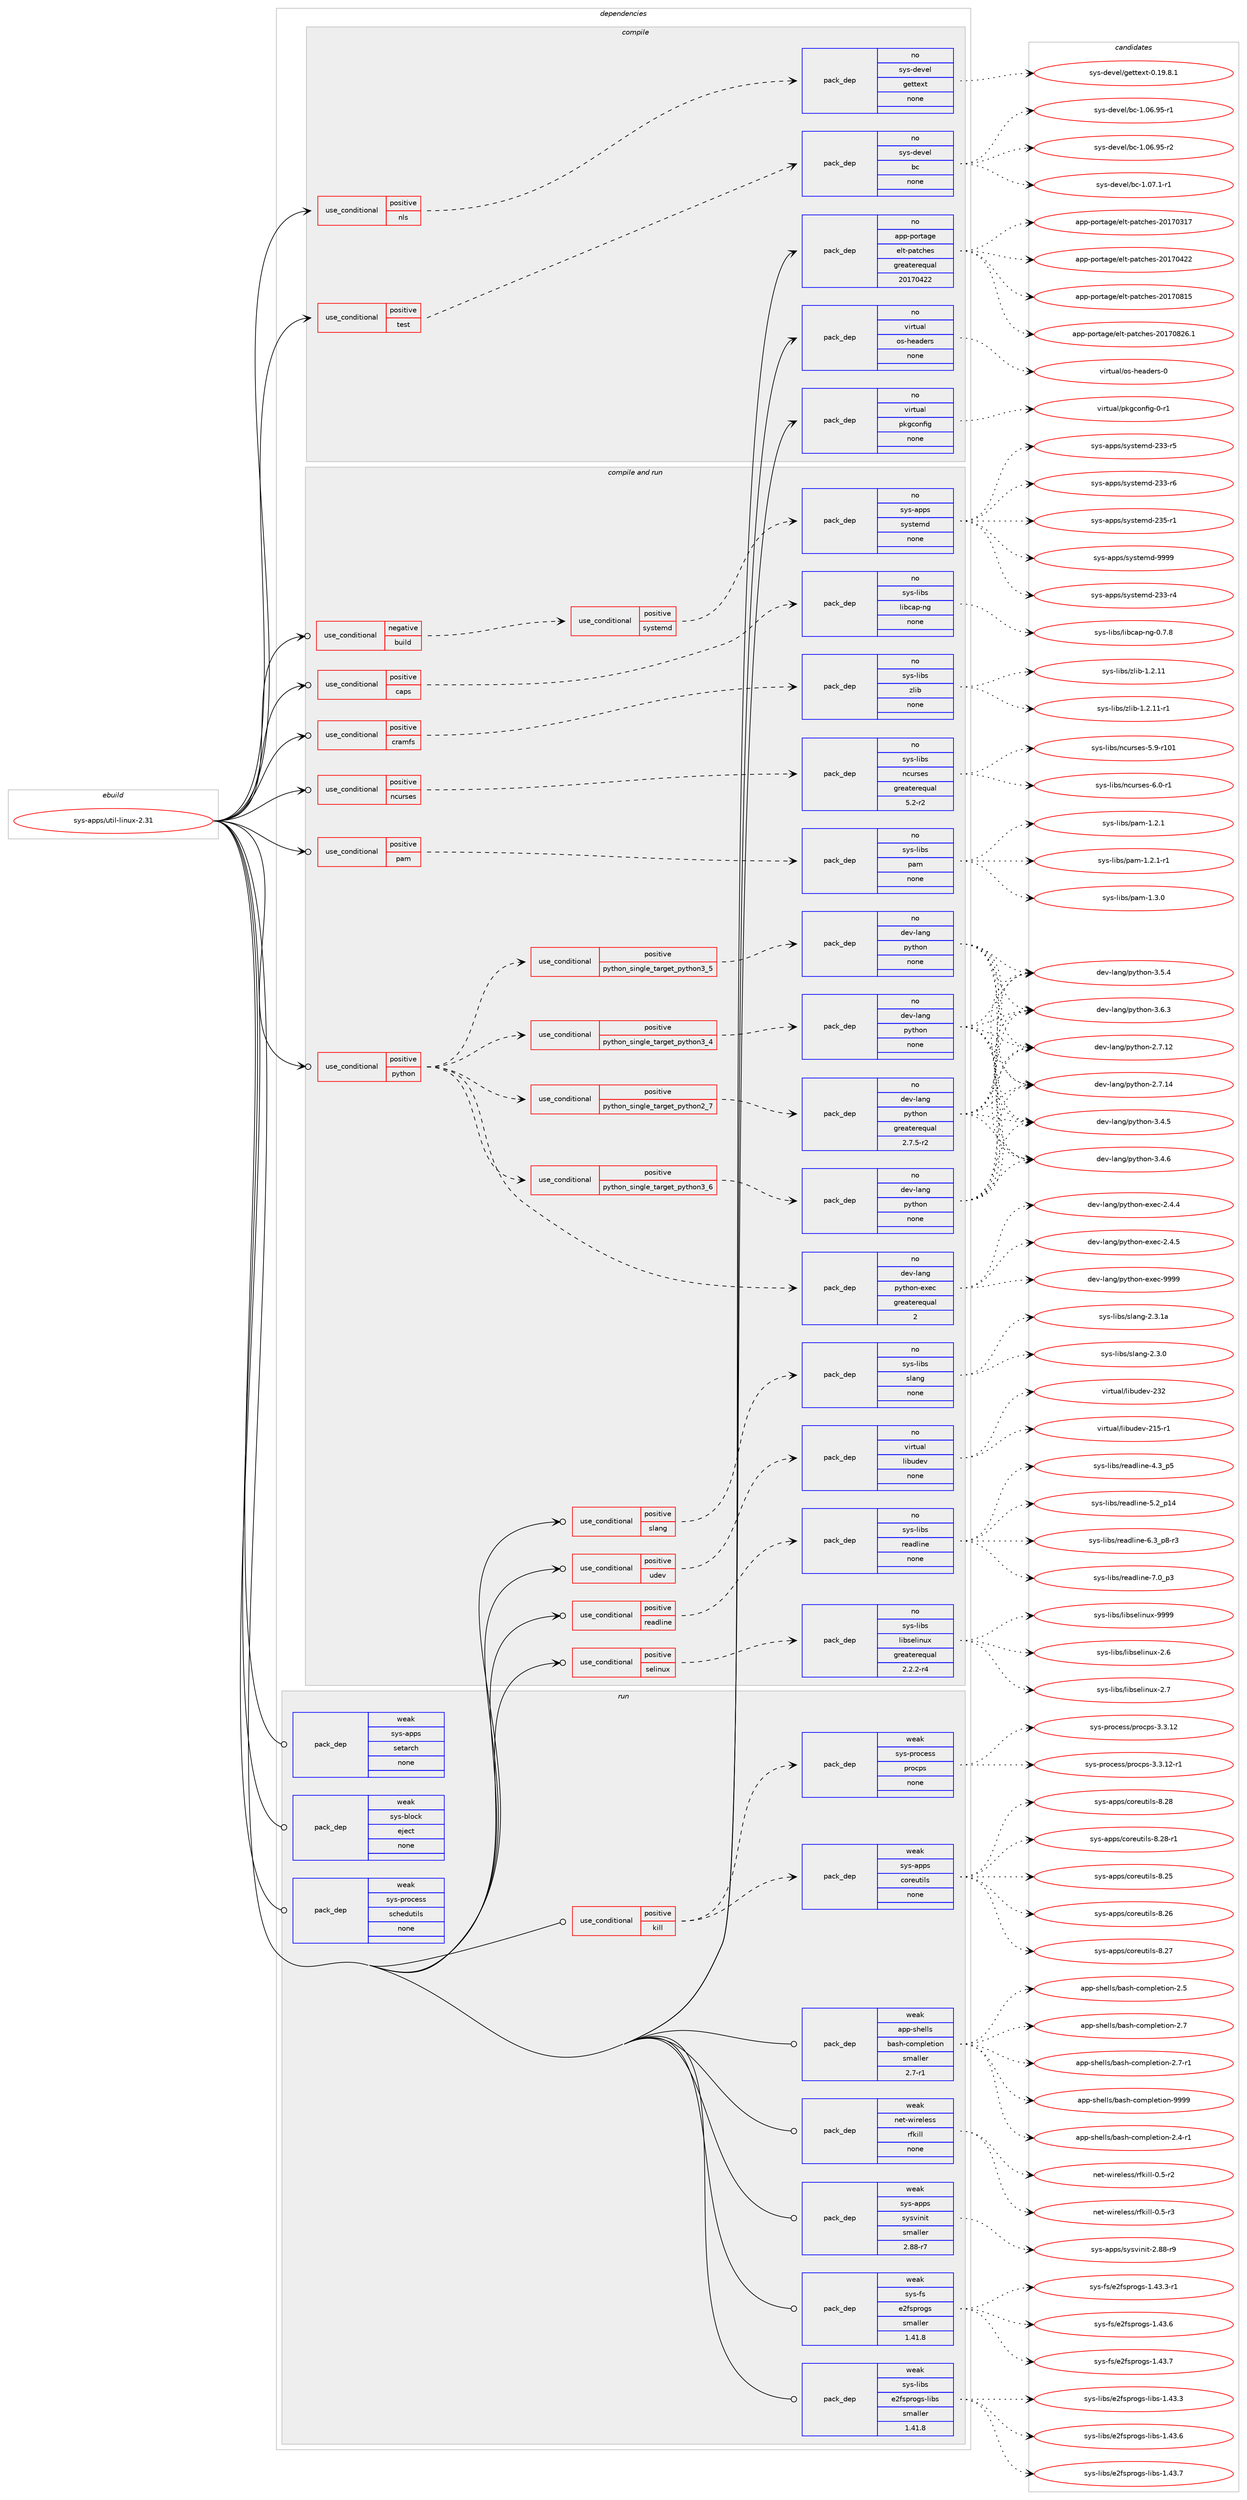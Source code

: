 digraph prolog {

# *************
# Graph options
# *************

newrank=true;
concentrate=true;
compound=true;
graph [rankdir=LR,fontname=Helvetica,fontsize=10,ranksep=1.5];#, ranksep=2.5, nodesep=0.2];
edge  [arrowhead=vee];
node  [fontname=Helvetica,fontsize=10];

# **********
# The ebuild
# **********

subgraph cluster_leftcol {
color=gray;
rank=same;
label=<<i>ebuild</i>>;
id [label="sys-apps/util-linux-2.31", color=red, width=4, href="../sys-apps/util-linux-2.31.svg"];
}

# ****************
# The dependencies
# ****************

subgraph cluster_midcol {
color=gray;
label=<<i>dependencies</i>>;
subgraph cluster_compile {
fillcolor="#eeeeee";
style=filled;
label=<<i>compile</i>>;
subgraph cond114233 {
dependency473751 [label=<<TABLE BORDER="0" CELLBORDER="1" CELLSPACING="0" CELLPADDING="4"><TR><TD ROWSPAN="3" CELLPADDING="10">use_conditional</TD></TR><TR><TD>positive</TD></TR><TR><TD>nls</TD></TR></TABLE>>, shape=none, color=red];
subgraph pack351320 {
dependency473752 [label=<<TABLE BORDER="0" CELLBORDER="1" CELLSPACING="0" CELLPADDING="4" WIDTH="220"><TR><TD ROWSPAN="6" CELLPADDING="30">pack_dep</TD></TR><TR><TD WIDTH="110">no</TD></TR><TR><TD>sys-devel</TD></TR><TR><TD>gettext</TD></TR><TR><TD>none</TD></TR><TR><TD></TD></TR></TABLE>>, shape=none, color=blue];
}
dependency473751:e -> dependency473752:w [weight=20,style="dashed",arrowhead="vee"];
}
id:e -> dependency473751:w [weight=20,style="solid",arrowhead="vee"];
subgraph cond114234 {
dependency473753 [label=<<TABLE BORDER="0" CELLBORDER="1" CELLSPACING="0" CELLPADDING="4"><TR><TD ROWSPAN="3" CELLPADDING="10">use_conditional</TD></TR><TR><TD>positive</TD></TR><TR><TD>test</TD></TR></TABLE>>, shape=none, color=red];
subgraph pack351321 {
dependency473754 [label=<<TABLE BORDER="0" CELLBORDER="1" CELLSPACING="0" CELLPADDING="4" WIDTH="220"><TR><TD ROWSPAN="6" CELLPADDING="30">pack_dep</TD></TR><TR><TD WIDTH="110">no</TD></TR><TR><TD>sys-devel</TD></TR><TR><TD>bc</TD></TR><TR><TD>none</TD></TR><TR><TD></TD></TR></TABLE>>, shape=none, color=blue];
}
dependency473753:e -> dependency473754:w [weight=20,style="dashed",arrowhead="vee"];
}
id:e -> dependency473753:w [weight=20,style="solid",arrowhead="vee"];
subgraph pack351322 {
dependency473755 [label=<<TABLE BORDER="0" CELLBORDER="1" CELLSPACING="0" CELLPADDING="4" WIDTH="220"><TR><TD ROWSPAN="6" CELLPADDING="30">pack_dep</TD></TR><TR><TD WIDTH="110">no</TD></TR><TR><TD>app-portage</TD></TR><TR><TD>elt-patches</TD></TR><TR><TD>greaterequal</TD></TR><TR><TD>20170422</TD></TR></TABLE>>, shape=none, color=blue];
}
id:e -> dependency473755:w [weight=20,style="solid",arrowhead="vee"];
subgraph pack351323 {
dependency473756 [label=<<TABLE BORDER="0" CELLBORDER="1" CELLSPACING="0" CELLPADDING="4" WIDTH="220"><TR><TD ROWSPAN="6" CELLPADDING="30">pack_dep</TD></TR><TR><TD WIDTH="110">no</TD></TR><TR><TD>virtual</TD></TR><TR><TD>os-headers</TD></TR><TR><TD>none</TD></TR><TR><TD></TD></TR></TABLE>>, shape=none, color=blue];
}
id:e -> dependency473756:w [weight=20,style="solid",arrowhead="vee"];
subgraph pack351324 {
dependency473757 [label=<<TABLE BORDER="0" CELLBORDER="1" CELLSPACING="0" CELLPADDING="4" WIDTH="220"><TR><TD ROWSPAN="6" CELLPADDING="30">pack_dep</TD></TR><TR><TD WIDTH="110">no</TD></TR><TR><TD>virtual</TD></TR><TR><TD>pkgconfig</TD></TR><TR><TD>none</TD></TR><TR><TD></TD></TR></TABLE>>, shape=none, color=blue];
}
id:e -> dependency473757:w [weight=20,style="solid",arrowhead="vee"];
}
subgraph cluster_compileandrun {
fillcolor="#eeeeee";
style=filled;
label=<<i>compile and run</i>>;
subgraph cond114235 {
dependency473758 [label=<<TABLE BORDER="0" CELLBORDER="1" CELLSPACING="0" CELLPADDING="4"><TR><TD ROWSPAN="3" CELLPADDING="10">use_conditional</TD></TR><TR><TD>negative</TD></TR><TR><TD>build</TD></TR></TABLE>>, shape=none, color=red];
subgraph cond114236 {
dependency473759 [label=<<TABLE BORDER="0" CELLBORDER="1" CELLSPACING="0" CELLPADDING="4"><TR><TD ROWSPAN="3" CELLPADDING="10">use_conditional</TD></TR><TR><TD>positive</TD></TR><TR><TD>systemd</TD></TR></TABLE>>, shape=none, color=red];
subgraph pack351325 {
dependency473760 [label=<<TABLE BORDER="0" CELLBORDER="1" CELLSPACING="0" CELLPADDING="4" WIDTH="220"><TR><TD ROWSPAN="6" CELLPADDING="30">pack_dep</TD></TR><TR><TD WIDTH="110">no</TD></TR><TR><TD>sys-apps</TD></TR><TR><TD>systemd</TD></TR><TR><TD>none</TD></TR><TR><TD></TD></TR></TABLE>>, shape=none, color=blue];
}
dependency473759:e -> dependency473760:w [weight=20,style="dashed",arrowhead="vee"];
}
dependency473758:e -> dependency473759:w [weight=20,style="dashed",arrowhead="vee"];
}
id:e -> dependency473758:w [weight=20,style="solid",arrowhead="odotvee"];
subgraph cond114237 {
dependency473761 [label=<<TABLE BORDER="0" CELLBORDER="1" CELLSPACING="0" CELLPADDING="4"><TR><TD ROWSPAN="3" CELLPADDING="10">use_conditional</TD></TR><TR><TD>positive</TD></TR><TR><TD>caps</TD></TR></TABLE>>, shape=none, color=red];
subgraph pack351326 {
dependency473762 [label=<<TABLE BORDER="0" CELLBORDER="1" CELLSPACING="0" CELLPADDING="4" WIDTH="220"><TR><TD ROWSPAN="6" CELLPADDING="30">pack_dep</TD></TR><TR><TD WIDTH="110">no</TD></TR><TR><TD>sys-libs</TD></TR><TR><TD>libcap-ng</TD></TR><TR><TD>none</TD></TR><TR><TD></TD></TR></TABLE>>, shape=none, color=blue];
}
dependency473761:e -> dependency473762:w [weight=20,style="dashed",arrowhead="vee"];
}
id:e -> dependency473761:w [weight=20,style="solid",arrowhead="odotvee"];
subgraph cond114238 {
dependency473763 [label=<<TABLE BORDER="0" CELLBORDER="1" CELLSPACING="0" CELLPADDING="4"><TR><TD ROWSPAN="3" CELLPADDING="10">use_conditional</TD></TR><TR><TD>positive</TD></TR><TR><TD>cramfs</TD></TR></TABLE>>, shape=none, color=red];
subgraph pack351327 {
dependency473764 [label=<<TABLE BORDER="0" CELLBORDER="1" CELLSPACING="0" CELLPADDING="4" WIDTH="220"><TR><TD ROWSPAN="6" CELLPADDING="30">pack_dep</TD></TR><TR><TD WIDTH="110">no</TD></TR><TR><TD>sys-libs</TD></TR><TR><TD>zlib</TD></TR><TR><TD>none</TD></TR><TR><TD></TD></TR></TABLE>>, shape=none, color=blue];
}
dependency473763:e -> dependency473764:w [weight=20,style="dashed",arrowhead="vee"];
}
id:e -> dependency473763:w [weight=20,style="solid",arrowhead="odotvee"];
subgraph cond114239 {
dependency473765 [label=<<TABLE BORDER="0" CELLBORDER="1" CELLSPACING="0" CELLPADDING="4"><TR><TD ROWSPAN="3" CELLPADDING="10">use_conditional</TD></TR><TR><TD>positive</TD></TR><TR><TD>ncurses</TD></TR></TABLE>>, shape=none, color=red];
subgraph pack351328 {
dependency473766 [label=<<TABLE BORDER="0" CELLBORDER="1" CELLSPACING="0" CELLPADDING="4" WIDTH="220"><TR><TD ROWSPAN="6" CELLPADDING="30">pack_dep</TD></TR><TR><TD WIDTH="110">no</TD></TR><TR><TD>sys-libs</TD></TR><TR><TD>ncurses</TD></TR><TR><TD>greaterequal</TD></TR><TR><TD>5.2-r2</TD></TR></TABLE>>, shape=none, color=blue];
}
dependency473765:e -> dependency473766:w [weight=20,style="dashed",arrowhead="vee"];
}
id:e -> dependency473765:w [weight=20,style="solid",arrowhead="odotvee"];
subgraph cond114240 {
dependency473767 [label=<<TABLE BORDER="0" CELLBORDER="1" CELLSPACING="0" CELLPADDING="4"><TR><TD ROWSPAN="3" CELLPADDING="10">use_conditional</TD></TR><TR><TD>positive</TD></TR><TR><TD>pam</TD></TR></TABLE>>, shape=none, color=red];
subgraph pack351329 {
dependency473768 [label=<<TABLE BORDER="0" CELLBORDER="1" CELLSPACING="0" CELLPADDING="4" WIDTH="220"><TR><TD ROWSPAN="6" CELLPADDING="30">pack_dep</TD></TR><TR><TD WIDTH="110">no</TD></TR><TR><TD>sys-libs</TD></TR><TR><TD>pam</TD></TR><TR><TD>none</TD></TR><TR><TD></TD></TR></TABLE>>, shape=none, color=blue];
}
dependency473767:e -> dependency473768:w [weight=20,style="dashed",arrowhead="vee"];
}
id:e -> dependency473767:w [weight=20,style="solid",arrowhead="odotvee"];
subgraph cond114241 {
dependency473769 [label=<<TABLE BORDER="0" CELLBORDER="1" CELLSPACING="0" CELLPADDING="4"><TR><TD ROWSPAN="3" CELLPADDING="10">use_conditional</TD></TR><TR><TD>positive</TD></TR><TR><TD>python</TD></TR></TABLE>>, shape=none, color=red];
subgraph cond114242 {
dependency473770 [label=<<TABLE BORDER="0" CELLBORDER="1" CELLSPACING="0" CELLPADDING="4"><TR><TD ROWSPAN="3" CELLPADDING="10">use_conditional</TD></TR><TR><TD>positive</TD></TR><TR><TD>python_single_target_python2_7</TD></TR></TABLE>>, shape=none, color=red];
subgraph pack351330 {
dependency473771 [label=<<TABLE BORDER="0" CELLBORDER="1" CELLSPACING="0" CELLPADDING="4" WIDTH="220"><TR><TD ROWSPAN="6" CELLPADDING="30">pack_dep</TD></TR><TR><TD WIDTH="110">no</TD></TR><TR><TD>dev-lang</TD></TR><TR><TD>python</TD></TR><TR><TD>greaterequal</TD></TR><TR><TD>2.7.5-r2</TD></TR></TABLE>>, shape=none, color=blue];
}
dependency473770:e -> dependency473771:w [weight=20,style="dashed",arrowhead="vee"];
}
dependency473769:e -> dependency473770:w [weight=20,style="dashed",arrowhead="vee"];
subgraph cond114243 {
dependency473772 [label=<<TABLE BORDER="0" CELLBORDER="1" CELLSPACING="0" CELLPADDING="4"><TR><TD ROWSPAN="3" CELLPADDING="10">use_conditional</TD></TR><TR><TD>positive</TD></TR><TR><TD>python_single_target_python3_4</TD></TR></TABLE>>, shape=none, color=red];
subgraph pack351331 {
dependency473773 [label=<<TABLE BORDER="0" CELLBORDER="1" CELLSPACING="0" CELLPADDING="4" WIDTH="220"><TR><TD ROWSPAN="6" CELLPADDING="30">pack_dep</TD></TR><TR><TD WIDTH="110">no</TD></TR><TR><TD>dev-lang</TD></TR><TR><TD>python</TD></TR><TR><TD>none</TD></TR><TR><TD></TD></TR></TABLE>>, shape=none, color=blue];
}
dependency473772:e -> dependency473773:w [weight=20,style="dashed",arrowhead="vee"];
}
dependency473769:e -> dependency473772:w [weight=20,style="dashed",arrowhead="vee"];
subgraph cond114244 {
dependency473774 [label=<<TABLE BORDER="0" CELLBORDER="1" CELLSPACING="0" CELLPADDING="4"><TR><TD ROWSPAN="3" CELLPADDING="10">use_conditional</TD></TR><TR><TD>positive</TD></TR><TR><TD>python_single_target_python3_5</TD></TR></TABLE>>, shape=none, color=red];
subgraph pack351332 {
dependency473775 [label=<<TABLE BORDER="0" CELLBORDER="1" CELLSPACING="0" CELLPADDING="4" WIDTH="220"><TR><TD ROWSPAN="6" CELLPADDING="30">pack_dep</TD></TR><TR><TD WIDTH="110">no</TD></TR><TR><TD>dev-lang</TD></TR><TR><TD>python</TD></TR><TR><TD>none</TD></TR><TR><TD></TD></TR></TABLE>>, shape=none, color=blue];
}
dependency473774:e -> dependency473775:w [weight=20,style="dashed",arrowhead="vee"];
}
dependency473769:e -> dependency473774:w [weight=20,style="dashed",arrowhead="vee"];
subgraph cond114245 {
dependency473776 [label=<<TABLE BORDER="0" CELLBORDER="1" CELLSPACING="0" CELLPADDING="4"><TR><TD ROWSPAN="3" CELLPADDING="10">use_conditional</TD></TR><TR><TD>positive</TD></TR><TR><TD>python_single_target_python3_6</TD></TR></TABLE>>, shape=none, color=red];
subgraph pack351333 {
dependency473777 [label=<<TABLE BORDER="0" CELLBORDER="1" CELLSPACING="0" CELLPADDING="4" WIDTH="220"><TR><TD ROWSPAN="6" CELLPADDING="30">pack_dep</TD></TR><TR><TD WIDTH="110">no</TD></TR><TR><TD>dev-lang</TD></TR><TR><TD>python</TD></TR><TR><TD>none</TD></TR><TR><TD></TD></TR></TABLE>>, shape=none, color=blue];
}
dependency473776:e -> dependency473777:w [weight=20,style="dashed",arrowhead="vee"];
}
dependency473769:e -> dependency473776:w [weight=20,style="dashed",arrowhead="vee"];
subgraph pack351334 {
dependency473778 [label=<<TABLE BORDER="0" CELLBORDER="1" CELLSPACING="0" CELLPADDING="4" WIDTH="220"><TR><TD ROWSPAN="6" CELLPADDING="30">pack_dep</TD></TR><TR><TD WIDTH="110">no</TD></TR><TR><TD>dev-lang</TD></TR><TR><TD>python-exec</TD></TR><TR><TD>greaterequal</TD></TR><TR><TD>2</TD></TR></TABLE>>, shape=none, color=blue];
}
dependency473769:e -> dependency473778:w [weight=20,style="dashed",arrowhead="vee"];
}
id:e -> dependency473769:w [weight=20,style="solid",arrowhead="odotvee"];
subgraph cond114246 {
dependency473779 [label=<<TABLE BORDER="0" CELLBORDER="1" CELLSPACING="0" CELLPADDING="4"><TR><TD ROWSPAN="3" CELLPADDING="10">use_conditional</TD></TR><TR><TD>positive</TD></TR><TR><TD>readline</TD></TR></TABLE>>, shape=none, color=red];
subgraph pack351335 {
dependency473780 [label=<<TABLE BORDER="0" CELLBORDER="1" CELLSPACING="0" CELLPADDING="4" WIDTH="220"><TR><TD ROWSPAN="6" CELLPADDING="30">pack_dep</TD></TR><TR><TD WIDTH="110">no</TD></TR><TR><TD>sys-libs</TD></TR><TR><TD>readline</TD></TR><TR><TD>none</TD></TR><TR><TD></TD></TR></TABLE>>, shape=none, color=blue];
}
dependency473779:e -> dependency473780:w [weight=20,style="dashed",arrowhead="vee"];
}
id:e -> dependency473779:w [weight=20,style="solid",arrowhead="odotvee"];
subgraph cond114247 {
dependency473781 [label=<<TABLE BORDER="0" CELLBORDER="1" CELLSPACING="0" CELLPADDING="4"><TR><TD ROWSPAN="3" CELLPADDING="10">use_conditional</TD></TR><TR><TD>positive</TD></TR><TR><TD>selinux</TD></TR></TABLE>>, shape=none, color=red];
subgraph pack351336 {
dependency473782 [label=<<TABLE BORDER="0" CELLBORDER="1" CELLSPACING="0" CELLPADDING="4" WIDTH="220"><TR><TD ROWSPAN="6" CELLPADDING="30">pack_dep</TD></TR><TR><TD WIDTH="110">no</TD></TR><TR><TD>sys-libs</TD></TR><TR><TD>libselinux</TD></TR><TR><TD>greaterequal</TD></TR><TR><TD>2.2.2-r4</TD></TR></TABLE>>, shape=none, color=blue];
}
dependency473781:e -> dependency473782:w [weight=20,style="dashed",arrowhead="vee"];
}
id:e -> dependency473781:w [weight=20,style="solid",arrowhead="odotvee"];
subgraph cond114248 {
dependency473783 [label=<<TABLE BORDER="0" CELLBORDER="1" CELLSPACING="0" CELLPADDING="4"><TR><TD ROWSPAN="3" CELLPADDING="10">use_conditional</TD></TR><TR><TD>positive</TD></TR><TR><TD>slang</TD></TR></TABLE>>, shape=none, color=red];
subgraph pack351337 {
dependency473784 [label=<<TABLE BORDER="0" CELLBORDER="1" CELLSPACING="0" CELLPADDING="4" WIDTH="220"><TR><TD ROWSPAN="6" CELLPADDING="30">pack_dep</TD></TR><TR><TD WIDTH="110">no</TD></TR><TR><TD>sys-libs</TD></TR><TR><TD>slang</TD></TR><TR><TD>none</TD></TR><TR><TD></TD></TR></TABLE>>, shape=none, color=blue];
}
dependency473783:e -> dependency473784:w [weight=20,style="dashed",arrowhead="vee"];
}
id:e -> dependency473783:w [weight=20,style="solid",arrowhead="odotvee"];
subgraph cond114249 {
dependency473785 [label=<<TABLE BORDER="0" CELLBORDER="1" CELLSPACING="0" CELLPADDING="4"><TR><TD ROWSPAN="3" CELLPADDING="10">use_conditional</TD></TR><TR><TD>positive</TD></TR><TR><TD>udev</TD></TR></TABLE>>, shape=none, color=red];
subgraph pack351338 {
dependency473786 [label=<<TABLE BORDER="0" CELLBORDER="1" CELLSPACING="0" CELLPADDING="4" WIDTH="220"><TR><TD ROWSPAN="6" CELLPADDING="30">pack_dep</TD></TR><TR><TD WIDTH="110">no</TD></TR><TR><TD>virtual</TD></TR><TR><TD>libudev</TD></TR><TR><TD>none</TD></TR><TR><TD></TD></TR></TABLE>>, shape=none, color=blue];
}
dependency473785:e -> dependency473786:w [weight=20,style="dashed",arrowhead="vee"];
}
id:e -> dependency473785:w [weight=20,style="solid",arrowhead="odotvee"];
}
subgraph cluster_run {
fillcolor="#eeeeee";
style=filled;
label=<<i>run</i>>;
subgraph cond114250 {
dependency473787 [label=<<TABLE BORDER="0" CELLBORDER="1" CELLSPACING="0" CELLPADDING="4"><TR><TD ROWSPAN="3" CELLPADDING="10">use_conditional</TD></TR><TR><TD>positive</TD></TR><TR><TD>kill</TD></TR></TABLE>>, shape=none, color=red];
subgraph pack351339 {
dependency473788 [label=<<TABLE BORDER="0" CELLBORDER="1" CELLSPACING="0" CELLPADDING="4" WIDTH="220"><TR><TD ROWSPAN="6" CELLPADDING="30">pack_dep</TD></TR><TR><TD WIDTH="110">weak</TD></TR><TR><TD>sys-apps</TD></TR><TR><TD>coreutils</TD></TR><TR><TD>none</TD></TR><TR><TD></TD></TR></TABLE>>, shape=none, color=blue];
}
dependency473787:e -> dependency473788:w [weight=20,style="dashed",arrowhead="vee"];
subgraph pack351340 {
dependency473789 [label=<<TABLE BORDER="0" CELLBORDER="1" CELLSPACING="0" CELLPADDING="4" WIDTH="220"><TR><TD ROWSPAN="6" CELLPADDING="30">pack_dep</TD></TR><TR><TD WIDTH="110">weak</TD></TR><TR><TD>sys-process</TD></TR><TR><TD>procps</TD></TR><TR><TD>none</TD></TR><TR><TD></TD></TR></TABLE>>, shape=none, color=blue];
}
dependency473787:e -> dependency473789:w [weight=20,style="dashed",arrowhead="vee"];
}
id:e -> dependency473787:w [weight=20,style="solid",arrowhead="odot"];
subgraph pack351341 {
dependency473790 [label=<<TABLE BORDER="0" CELLBORDER="1" CELLSPACING="0" CELLPADDING="4" WIDTH="220"><TR><TD ROWSPAN="6" CELLPADDING="30">pack_dep</TD></TR><TR><TD WIDTH="110">weak</TD></TR><TR><TD>app-shells</TD></TR><TR><TD>bash-completion</TD></TR><TR><TD>smaller</TD></TR><TR><TD>2.7-r1</TD></TR></TABLE>>, shape=none, color=blue];
}
id:e -> dependency473790:w [weight=20,style="solid",arrowhead="odot"];
subgraph pack351342 {
dependency473791 [label=<<TABLE BORDER="0" CELLBORDER="1" CELLSPACING="0" CELLPADDING="4" WIDTH="220"><TR><TD ROWSPAN="6" CELLPADDING="30">pack_dep</TD></TR><TR><TD WIDTH="110">weak</TD></TR><TR><TD>net-wireless</TD></TR><TR><TD>rfkill</TD></TR><TR><TD>none</TD></TR><TR><TD></TD></TR></TABLE>>, shape=none, color=blue];
}
id:e -> dependency473791:w [weight=20,style="solid",arrowhead="odot"];
subgraph pack351343 {
dependency473792 [label=<<TABLE BORDER="0" CELLBORDER="1" CELLSPACING="0" CELLPADDING="4" WIDTH="220"><TR><TD ROWSPAN="6" CELLPADDING="30">pack_dep</TD></TR><TR><TD WIDTH="110">weak</TD></TR><TR><TD>sys-apps</TD></TR><TR><TD>setarch</TD></TR><TR><TD>none</TD></TR><TR><TD></TD></TR></TABLE>>, shape=none, color=blue];
}
id:e -> dependency473792:w [weight=20,style="solid",arrowhead="odot"];
subgraph pack351344 {
dependency473793 [label=<<TABLE BORDER="0" CELLBORDER="1" CELLSPACING="0" CELLPADDING="4" WIDTH="220"><TR><TD ROWSPAN="6" CELLPADDING="30">pack_dep</TD></TR><TR><TD WIDTH="110">weak</TD></TR><TR><TD>sys-apps</TD></TR><TR><TD>sysvinit</TD></TR><TR><TD>smaller</TD></TR><TR><TD>2.88-r7</TD></TR></TABLE>>, shape=none, color=blue];
}
id:e -> dependency473793:w [weight=20,style="solid",arrowhead="odot"];
subgraph pack351345 {
dependency473794 [label=<<TABLE BORDER="0" CELLBORDER="1" CELLSPACING="0" CELLPADDING="4" WIDTH="220"><TR><TD ROWSPAN="6" CELLPADDING="30">pack_dep</TD></TR><TR><TD WIDTH="110">weak</TD></TR><TR><TD>sys-block</TD></TR><TR><TD>eject</TD></TR><TR><TD>none</TD></TR><TR><TD></TD></TR></TABLE>>, shape=none, color=blue];
}
id:e -> dependency473794:w [weight=20,style="solid",arrowhead="odot"];
subgraph pack351346 {
dependency473795 [label=<<TABLE BORDER="0" CELLBORDER="1" CELLSPACING="0" CELLPADDING="4" WIDTH="220"><TR><TD ROWSPAN="6" CELLPADDING="30">pack_dep</TD></TR><TR><TD WIDTH="110">weak</TD></TR><TR><TD>sys-fs</TD></TR><TR><TD>e2fsprogs</TD></TR><TR><TD>smaller</TD></TR><TR><TD>1.41.8</TD></TR></TABLE>>, shape=none, color=blue];
}
id:e -> dependency473795:w [weight=20,style="solid",arrowhead="odot"];
subgraph pack351347 {
dependency473796 [label=<<TABLE BORDER="0" CELLBORDER="1" CELLSPACING="0" CELLPADDING="4" WIDTH="220"><TR><TD ROWSPAN="6" CELLPADDING="30">pack_dep</TD></TR><TR><TD WIDTH="110">weak</TD></TR><TR><TD>sys-libs</TD></TR><TR><TD>e2fsprogs-libs</TD></TR><TR><TD>smaller</TD></TR><TR><TD>1.41.8</TD></TR></TABLE>>, shape=none, color=blue];
}
id:e -> dependency473796:w [weight=20,style="solid",arrowhead="odot"];
subgraph pack351348 {
dependency473797 [label=<<TABLE BORDER="0" CELLBORDER="1" CELLSPACING="0" CELLPADDING="4" WIDTH="220"><TR><TD ROWSPAN="6" CELLPADDING="30">pack_dep</TD></TR><TR><TD WIDTH="110">weak</TD></TR><TR><TD>sys-process</TD></TR><TR><TD>schedutils</TD></TR><TR><TD>none</TD></TR><TR><TD></TD></TR></TABLE>>, shape=none, color=blue];
}
id:e -> dependency473797:w [weight=20,style="solid",arrowhead="odot"];
}
}

# **************
# The candidates
# **************

subgraph cluster_choices {
rank=same;
color=gray;
label=<<i>candidates</i>>;

subgraph choice351320 {
color=black;
nodesep=1;
choice1151211154510010111810110847103101116116101120116454846495746564649 [label="sys-devel/gettext-0.19.8.1", color=red, width=4,href="../sys-devel/gettext-0.19.8.1.svg"];
dependency473752:e -> choice1151211154510010111810110847103101116116101120116454846495746564649:w [style=dotted,weight="100"];
}
subgraph choice351321 {
color=black;
nodesep=1;
choice1151211154510010111810110847989945494648544657534511449 [label="sys-devel/bc-1.06.95-r1", color=red, width=4,href="../sys-devel/bc-1.06.95-r1.svg"];
choice1151211154510010111810110847989945494648544657534511450 [label="sys-devel/bc-1.06.95-r2", color=red, width=4,href="../sys-devel/bc-1.06.95-r2.svg"];
choice11512111545100101118101108479899454946485546494511449 [label="sys-devel/bc-1.07.1-r1", color=red, width=4,href="../sys-devel/bc-1.07.1-r1.svg"];
dependency473754:e -> choice1151211154510010111810110847989945494648544657534511449:w [style=dotted,weight="100"];
dependency473754:e -> choice1151211154510010111810110847989945494648544657534511450:w [style=dotted,weight="100"];
dependency473754:e -> choice11512111545100101118101108479899454946485546494511449:w [style=dotted,weight="100"];
}
subgraph choice351322 {
color=black;
nodesep=1;
choice97112112451121111141169710310147101108116451129711699104101115455048495548514955 [label="app-portage/elt-patches-20170317", color=red, width=4,href="../app-portage/elt-patches-20170317.svg"];
choice97112112451121111141169710310147101108116451129711699104101115455048495548525050 [label="app-portage/elt-patches-20170422", color=red, width=4,href="../app-portage/elt-patches-20170422.svg"];
choice97112112451121111141169710310147101108116451129711699104101115455048495548564953 [label="app-portage/elt-patches-20170815", color=red, width=4,href="../app-portage/elt-patches-20170815.svg"];
choice971121124511211111411697103101471011081164511297116991041011154550484955485650544649 [label="app-portage/elt-patches-20170826.1", color=red, width=4,href="../app-portage/elt-patches-20170826.1.svg"];
dependency473755:e -> choice97112112451121111141169710310147101108116451129711699104101115455048495548514955:w [style=dotted,weight="100"];
dependency473755:e -> choice97112112451121111141169710310147101108116451129711699104101115455048495548525050:w [style=dotted,weight="100"];
dependency473755:e -> choice97112112451121111141169710310147101108116451129711699104101115455048495548564953:w [style=dotted,weight="100"];
dependency473755:e -> choice971121124511211111411697103101471011081164511297116991041011154550484955485650544649:w [style=dotted,weight="100"];
}
subgraph choice351323 {
color=black;
nodesep=1;
choice118105114116117971084711111545104101971001011141154548 [label="virtual/os-headers-0", color=red, width=4,href="../virtual/os-headers-0.svg"];
dependency473756:e -> choice118105114116117971084711111545104101971001011141154548:w [style=dotted,weight="100"];
}
subgraph choice351324 {
color=black;
nodesep=1;
choice11810511411611797108471121071039911111010210510345484511449 [label="virtual/pkgconfig-0-r1", color=red, width=4,href="../virtual/pkgconfig-0-r1.svg"];
dependency473757:e -> choice11810511411611797108471121071039911111010210510345484511449:w [style=dotted,weight="100"];
}
subgraph choice351325 {
color=black;
nodesep=1;
choice115121115459711211211547115121115116101109100455051514511452 [label="sys-apps/systemd-233-r4", color=red, width=4,href="../sys-apps/systemd-233-r4.svg"];
choice115121115459711211211547115121115116101109100455051514511453 [label="sys-apps/systemd-233-r5", color=red, width=4,href="../sys-apps/systemd-233-r5.svg"];
choice115121115459711211211547115121115116101109100455051514511454 [label="sys-apps/systemd-233-r6", color=red, width=4,href="../sys-apps/systemd-233-r6.svg"];
choice115121115459711211211547115121115116101109100455051534511449 [label="sys-apps/systemd-235-r1", color=red, width=4,href="../sys-apps/systemd-235-r1.svg"];
choice1151211154597112112115471151211151161011091004557575757 [label="sys-apps/systemd-9999", color=red, width=4,href="../sys-apps/systemd-9999.svg"];
dependency473760:e -> choice115121115459711211211547115121115116101109100455051514511452:w [style=dotted,weight="100"];
dependency473760:e -> choice115121115459711211211547115121115116101109100455051514511453:w [style=dotted,weight="100"];
dependency473760:e -> choice115121115459711211211547115121115116101109100455051514511454:w [style=dotted,weight="100"];
dependency473760:e -> choice115121115459711211211547115121115116101109100455051534511449:w [style=dotted,weight="100"];
dependency473760:e -> choice1151211154597112112115471151211151161011091004557575757:w [style=dotted,weight="100"];
}
subgraph choice351326 {
color=black;
nodesep=1;
choice11512111545108105981154710810598999711245110103454846554656 [label="sys-libs/libcap-ng-0.7.8", color=red, width=4,href="../sys-libs/libcap-ng-0.7.8.svg"];
dependency473762:e -> choice11512111545108105981154710810598999711245110103454846554656:w [style=dotted,weight="100"];
}
subgraph choice351327 {
color=black;
nodesep=1;
choice1151211154510810598115471221081059845494650464949 [label="sys-libs/zlib-1.2.11", color=red, width=4,href="../sys-libs/zlib-1.2.11.svg"];
choice11512111545108105981154712210810598454946504649494511449 [label="sys-libs/zlib-1.2.11-r1", color=red, width=4,href="../sys-libs/zlib-1.2.11-r1.svg"];
dependency473764:e -> choice1151211154510810598115471221081059845494650464949:w [style=dotted,weight="100"];
dependency473764:e -> choice11512111545108105981154712210810598454946504649494511449:w [style=dotted,weight="100"];
}
subgraph choice351328 {
color=black;
nodesep=1;
choice115121115451081059811547110991171141151011154553465745114494849 [label="sys-libs/ncurses-5.9-r101", color=red, width=4,href="../sys-libs/ncurses-5.9-r101.svg"];
choice11512111545108105981154711099117114115101115455446484511449 [label="sys-libs/ncurses-6.0-r1", color=red, width=4,href="../sys-libs/ncurses-6.0-r1.svg"];
dependency473766:e -> choice115121115451081059811547110991171141151011154553465745114494849:w [style=dotted,weight="100"];
dependency473766:e -> choice11512111545108105981154711099117114115101115455446484511449:w [style=dotted,weight="100"];
}
subgraph choice351329 {
color=black;
nodesep=1;
choice11512111545108105981154711297109454946504649 [label="sys-libs/pam-1.2.1", color=red, width=4,href="../sys-libs/pam-1.2.1.svg"];
choice115121115451081059811547112971094549465046494511449 [label="sys-libs/pam-1.2.1-r1", color=red, width=4,href="../sys-libs/pam-1.2.1-r1.svg"];
choice11512111545108105981154711297109454946514648 [label="sys-libs/pam-1.3.0", color=red, width=4,href="../sys-libs/pam-1.3.0.svg"];
dependency473768:e -> choice11512111545108105981154711297109454946504649:w [style=dotted,weight="100"];
dependency473768:e -> choice115121115451081059811547112971094549465046494511449:w [style=dotted,weight="100"];
dependency473768:e -> choice11512111545108105981154711297109454946514648:w [style=dotted,weight="100"];
}
subgraph choice351330 {
color=black;
nodesep=1;
choice10010111845108971101034711212111610411111045504655464950 [label="dev-lang/python-2.7.12", color=red, width=4,href="../dev-lang/python-2.7.12.svg"];
choice10010111845108971101034711212111610411111045504655464952 [label="dev-lang/python-2.7.14", color=red, width=4,href="../dev-lang/python-2.7.14.svg"];
choice100101118451089711010347112121116104111110455146524653 [label="dev-lang/python-3.4.5", color=red, width=4,href="../dev-lang/python-3.4.5.svg"];
choice100101118451089711010347112121116104111110455146524654 [label="dev-lang/python-3.4.6", color=red, width=4,href="../dev-lang/python-3.4.6.svg"];
choice100101118451089711010347112121116104111110455146534652 [label="dev-lang/python-3.5.4", color=red, width=4,href="../dev-lang/python-3.5.4.svg"];
choice100101118451089711010347112121116104111110455146544651 [label="dev-lang/python-3.6.3", color=red, width=4,href="../dev-lang/python-3.6.3.svg"];
dependency473771:e -> choice10010111845108971101034711212111610411111045504655464950:w [style=dotted,weight="100"];
dependency473771:e -> choice10010111845108971101034711212111610411111045504655464952:w [style=dotted,weight="100"];
dependency473771:e -> choice100101118451089711010347112121116104111110455146524653:w [style=dotted,weight="100"];
dependency473771:e -> choice100101118451089711010347112121116104111110455146524654:w [style=dotted,weight="100"];
dependency473771:e -> choice100101118451089711010347112121116104111110455146534652:w [style=dotted,weight="100"];
dependency473771:e -> choice100101118451089711010347112121116104111110455146544651:w [style=dotted,weight="100"];
}
subgraph choice351331 {
color=black;
nodesep=1;
choice10010111845108971101034711212111610411111045504655464950 [label="dev-lang/python-2.7.12", color=red, width=4,href="../dev-lang/python-2.7.12.svg"];
choice10010111845108971101034711212111610411111045504655464952 [label="dev-lang/python-2.7.14", color=red, width=4,href="../dev-lang/python-2.7.14.svg"];
choice100101118451089711010347112121116104111110455146524653 [label="dev-lang/python-3.4.5", color=red, width=4,href="../dev-lang/python-3.4.5.svg"];
choice100101118451089711010347112121116104111110455146524654 [label="dev-lang/python-3.4.6", color=red, width=4,href="../dev-lang/python-3.4.6.svg"];
choice100101118451089711010347112121116104111110455146534652 [label="dev-lang/python-3.5.4", color=red, width=4,href="../dev-lang/python-3.5.4.svg"];
choice100101118451089711010347112121116104111110455146544651 [label="dev-lang/python-3.6.3", color=red, width=4,href="../dev-lang/python-3.6.3.svg"];
dependency473773:e -> choice10010111845108971101034711212111610411111045504655464950:w [style=dotted,weight="100"];
dependency473773:e -> choice10010111845108971101034711212111610411111045504655464952:w [style=dotted,weight="100"];
dependency473773:e -> choice100101118451089711010347112121116104111110455146524653:w [style=dotted,weight="100"];
dependency473773:e -> choice100101118451089711010347112121116104111110455146524654:w [style=dotted,weight="100"];
dependency473773:e -> choice100101118451089711010347112121116104111110455146534652:w [style=dotted,weight="100"];
dependency473773:e -> choice100101118451089711010347112121116104111110455146544651:w [style=dotted,weight="100"];
}
subgraph choice351332 {
color=black;
nodesep=1;
choice10010111845108971101034711212111610411111045504655464950 [label="dev-lang/python-2.7.12", color=red, width=4,href="../dev-lang/python-2.7.12.svg"];
choice10010111845108971101034711212111610411111045504655464952 [label="dev-lang/python-2.7.14", color=red, width=4,href="../dev-lang/python-2.7.14.svg"];
choice100101118451089711010347112121116104111110455146524653 [label="dev-lang/python-3.4.5", color=red, width=4,href="../dev-lang/python-3.4.5.svg"];
choice100101118451089711010347112121116104111110455146524654 [label="dev-lang/python-3.4.6", color=red, width=4,href="../dev-lang/python-3.4.6.svg"];
choice100101118451089711010347112121116104111110455146534652 [label="dev-lang/python-3.5.4", color=red, width=4,href="../dev-lang/python-3.5.4.svg"];
choice100101118451089711010347112121116104111110455146544651 [label="dev-lang/python-3.6.3", color=red, width=4,href="../dev-lang/python-3.6.3.svg"];
dependency473775:e -> choice10010111845108971101034711212111610411111045504655464950:w [style=dotted,weight="100"];
dependency473775:e -> choice10010111845108971101034711212111610411111045504655464952:w [style=dotted,weight="100"];
dependency473775:e -> choice100101118451089711010347112121116104111110455146524653:w [style=dotted,weight="100"];
dependency473775:e -> choice100101118451089711010347112121116104111110455146524654:w [style=dotted,weight="100"];
dependency473775:e -> choice100101118451089711010347112121116104111110455146534652:w [style=dotted,weight="100"];
dependency473775:e -> choice100101118451089711010347112121116104111110455146544651:w [style=dotted,weight="100"];
}
subgraph choice351333 {
color=black;
nodesep=1;
choice10010111845108971101034711212111610411111045504655464950 [label="dev-lang/python-2.7.12", color=red, width=4,href="../dev-lang/python-2.7.12.svg"];
choice10010111845108971101034711212111610411111045504655464952 [label="dev-lang/python-2.7.14", color=red, width=4,href="../dev-lang/python-2.7.14.svg"];
choice100101118451089711010347112121116104111110455146524653 [label="dev-lang/python-3.4.5", color=red, width=4,href="../dev-lang/python-3.4.5.svg"];
choice100101118451089711010347112121116104111110455146524654 [label="dev-lang/python-3.4.6", color=red, width=4,href="../dev-lang/python-3.4.6.svg"];
choice100101118451089711010347112121116104111110455146534652 [label="dev-lang/python-3.5.4", color=red, width=4,href="../dev-lang/python-3.5.4.svg"];
choice100101118451089711010347112121116104111110455146544651 [label="dev-lang/python-3.6.3", color=red, width=4,href="../dev-lang/python-3.6.3.svg"];
dependency473777:e -> choice10010111845108971101034711212111610411111045504655464950:w [style=dotted,weight="100"];
dependency473777:e -> choice10010111845108971101034711212111610411111045504655464952:w [style=dotted,weight="100"];
dependency473777:e -> choice100101118451089711010347112121116104111110455146524653:w [style=dotted,weight="100"];
dependency473777:e -> choice100101118451089711010347112121116104111110455146524654:w [style=dotted,weight="100"];
dependency473777:e -> choice100101118451089711010347112121116104111110455146534652:w [style=dotted,weight="100"];
dependency473777:e -> choice100101118451089711010347112121116104111110455146544651:w [style=dotted,weight="100"];
}
subgraph choice351334 {
color=black;
nodesep=1;
choice1001011184510897110103471121211161041111104510112010199455046524652 [label="dev-lang/python-exec-2.4.4", color=red, width=4,href="../dev-lang/python-exec-2.4.4.svg"];
choice1001011184510897110103471121211161041111104510112010199455046524653 [label="dev-lang/python-exec-2.4.5", color=red, width=4,href="../dev-lang/python-exec-2.4.5.svg"];
choice10010111845108971101034711212111610411111045101120101994557575757 [label="dev-lang/python-exec-9999", color=red, width=4,href="../dev-lang/python-exec-9999.svg"];
dependency473778:e -> choice1001011184510897110103471121211161041111104510112010199455046524652:w [style=dotted,weight="100"];
dependency473778:e -> choice1001011184510897110103471121211161041111104510112010199455046524653:w [style=dotted,weight="100"];
dependency473778:e -> choice10010111845108971101034711212111610411111045101120101994557575757:w [style=dotted,weight="100"];
}
subgraph choice351335 {
color=black;
nodesep=1;
choice11512111545108105981154711410197100108105110101455246519511253 [label="sys-libs/readline-4.3_p5", color=red, width=4,href="../sys-libs/readline-4.3_p5.svg"];
choice1151211154510810598115471141019710010810511010145534650951124952 [label="sys-libs/readline-5.2_p14", color=red, width=4,href="../sys-libs/readline-5.2_p14.svg"];
choice115121115451081059811547114101971001081051101014554465195112564511451 [label="sys-libs/readline-6.3_p8-r3", color=red, width=4,href="../sys-libs/readline-6.3_p8-r3.svg"];
choice11512111545108105981154711410197100108105110101455546489511251 [label="sys-libs/readline-7.0_p3", color=red, width=4,href="../sys-libs/readline-7.0_p3.svg"];
dependency473780:e -> choice11512111545108105981154711410197100108105110101455246519511253:w [style=dotted,weight="100"];
dependency473780:e -> choice1151211154510810598115471141019710010810511010145534650951124952:w [style=dotted,weight="100"];
dependency473780:e -> choice115121115451081059811547114101971001081051101014554465195112564511451:w [style=dotted,weight="100"];
dependency473780:e -> choice11512111545108105981154711410197100108105110101455546489511251:w [style=dotted,weight="100"];
}
subgraph choice351336 {
color=black;
nodesep=1;
choice1151211154510810598115471081059811510110810511011712045504654 [label="sys-libs/libselinux-2.6", color=red, width=4,href="../sys-libs/libselinux-2.6.svg"];
choice1151211154510810598115471081059811510110810511011712045504655 [label="sys-libs/libselinux-2.7", color=red, width=4,href="../sys-libs/libselinux-2.7.svg"];
choice115121115451081059811547108105981151011081051101171204557575757 [label="sys-libs/libselinux-9999", color=red, width=4,href="../sys-libs/libselinux-9999.svg"];
dependency473782:e -> choice1151211154510810598115471081059811510110810511011712045504654:w [style=dotted,weight="100"];
dependency473782:e -> choice1151211154510810598115471081059811510110810511011712045504655:w [style=dotted,weight="100"];
dependency473782:e -> choice115121115451081059811547108105981151011081051101171204557575757:w [style=dotted,weight="100"];
}
subgraph choice351337 {
color=black;
nodesep=1;
choice11512111545108105981154711510897110103455046514648 [label="sys-libs/slang-2.3.0", color=red, width=4,href="../sys-libs/slang-2.3.0.svg"];
choice1151211154510810598115471151089711010345504651464997 [label="sys-libs/slang-2.3.1a", color=red, width=4,href="../sys-libs/slang-2.3.1a.svg"];
dependency473784:e -> choice11512111545108105981154711510897110103455046514648:w [style=dotted,weight="100"];
dependency473784:e -> choice1151211154510810598115471151089711010345504651464997:w [style=dotted,weight="100"];
}
subgraph choice351338 {
color=black;
nodesep=1;
choice118105114116117971084710810598117100101118455049534511449 [label="virtual/libudev-215-r1", color=red, width=4,href="../virtual/libudev-215-r1.svg"];
choice11810511411611797108471081059811710010111845505150 [label="virtual/libudev-232", color=red, width=4,href="../virtual/libudev-232.svg"];
dependency473786:e -> choice118105114116117971084710810598117100101118455049534511449:w [style=dotted,weight="100"];
dependency473786:e -> choice11810511411611797108471081059811710010111845505150:w [style=dotted,weight="100"];
}
subgraph choice351339 {
color=black;
nodesep=1;
choice115121115459711211211547991111141011171161051081154556465053 [label="sys-apps/coreutils-8.25", color=red, width=4,href="../sys-apps/coreutils-8.25.svg"];
choice115121115459711211211547991111141011171161051081154556465054 [label="sys-apps/coreutils-8.26", color=red, width=4,href="../sys-apps/coreutils-8.26.svg"];
choice115121115459711211211547991111141011171161051081154556465055 [label="sys-apps/coreutils-8.27", color=red, width=4,href="../sys-apps/coreutils-8.27.svg"];
choice115121115459711211211547991111141011171161051081154556465056 [label="sys-apps/coreutils-8.28", color=red, width=4,href="../sys-apps/coreutils-8.28.svg"];
choice1151211154597112112115479911111410111711610510811545564650564511449 [label="sys-apps/coreutils-8.28-r1", color=red, width=4,href="../sys-apps/coreutils-8.28-r1.svg"];
dependency473788:e -> choice115121115459711211211547991111141011171161051081154556465053:w [style=dotted,weight="100"];
dependency473788:e -> choice115121115459711211211547991111141011171161051081154556465054:w [style=dotted,weight="100"];
dependency473788:e -> choice115121115459711211211547991111141011171161051081154556465055:w [style=dotted,weight="100"];
dependency473788:e -> choice115121115459711211211547991111141011171161051081154556465056:w [style=dotted,weight="100"];
dependency473788:e -> choice1151211154597112112115479911111410111711610510811545564650564511449:w [style=dotted,weight="100"];
}
subgraph choice351340 {
color=black;
nodesep=1;
choice1151211154511211411199101115115471121141119911211545514651464950 [label="sys-process/procps-3.3.12", color=red, width=4,href="../sys-process/procps-3.3.12.svg"];
choice11512111545112114111991011151154711211411199112115455146514649504511449 [label="sys-process/procps-3.3.12-r1", color=red, width=4,href="../sys-process/procps-3.3.12-r1.svg"];
dependency473789:e -> choice1151211154511211411199101115115471121141119911211545514651464950:w [style=dotted,weight="100"];
dependency473789:e -> choice11512111545112114111991011151154711211411199112115455146514649504511449:w [style=dotted,weight="100"];
}
subgraph choice351341 {
color=black;
nodesep=1;
choice97112112451151041011081081154798971151044599111109112108101116105111110455046524511449 [label="app-shells/bash-completion-2.4-r1", color=red, width=4,href="../app-shells/bash-completion-2.4-r1.svg"];
choice9711211245115104101108108115479897115104459911110911210810111610511111045504653 [label="app-shells/bash-completion-2.5", color=red, width=4,href="../app-shells/bash-completion-2.5.svg"];
choice9711211245115104101108108115479897115104459911110911210810111610511111045504655 [label="app-shells/bash-completion-2.7", color=red, width=4,href="../app-shells/bash-completion-2.7.svg"];
choice97112112451151041011081081154798971151044599111109112108101116105111110455046554511449 [label="app-shells/bash-completion-2.7-r1", color=red, width=4,href="../app-shells/bash-completion-2.7-r1.svg"];
choice971121124511510410110810811547989711510445991111091121081011161051111104557575757 [label="app-shells/bash-completion-9999", color=red, width=4,href="../app-shells/bash-completion-9999.svg"];
dependency473790:e -> choice97112112451151041011081081154798971151044599111109112108101116105111110455046524511449:w [style=dotted,weight="100"];
dependency473790:e -> choice9711211245115104101108108115479897115104459911110911210810111610511111045504653:w [style=dotted,weight="100"];
dependency473790:e -> choice9711211245115104101108108115479897115104459911110911210810111610511111045504655:w [style=dotted,weight="100"];
dependency473790:e -> choice97112112451151041011081081154798971151044599111109112108101116105111110455046554511449:w [style=dotted,weight="100"];
dependency473790:e -> choice971121124511510410110810811547989711510445991111091121081011161051111104557575757:w [style=dotted,weight="100"];
}
subgraph choice351342 {
color=black;
nodesep=1;
choice1101011164511910511410110810111511547114102107105108108454846534511450 [label="net-wireless/rfkill-0.5-r2", color=red, width=4,href="../net-wireless/rfkill-0.5-r2.svg"];
choice1101011164511910511410110810111511547114102107105108108454846534511451 [label="net-wireless/rfkill-0.5-r3", color=red, width=4,href="../net-wireless/rfkill-0.5-r3.svg"];
dependency473791:e -> choice1101011164511910511410110810111511547114102107105108108454846534511450:w [style=dotted,weight="100"];
dependency473791:e -> choice1101011164511910511410110810111511547114102107105108108454846534511451:w [style=dotted,weight="100"];
}
subgraph choice351343 {
color=black;
nodesep=1;
}
subgraph choice351344 {
color=black;
nodesep=1;
choice11512111545971121121154711512111511810511010511645504656564511457 [label="sys-apps/sysvinit-2.88-r9", color=red, width=4,href="../sys-apps/sysvinit-2.88-r9.svg"];
dependency473793:e -> choice11512111545971121121154711512111511810511010511645504656564511457:w [style=dotted,weight="100"];
}
subgraph choice351345 {
color=black;
nodesep=1;
}
subgraph choice351346 {
color=black;
nodesep=1;
choice115121115451021154710150102115112114111103115454946525146514511449 [label="sys-fs/e2fsprogs-1.43.3-r1", color=red, width=4,href="../sys-fs/e2fsprogs-1.43.3-r1.svg"];
choice11512111545102115471015010211511211411110311545494652514654 [label="sys-fs/e2fsprogs-1.43.6", color=red, width=4,href="../sys-fs/e2fsprogs-1.43.6.svg"];
choice11512111545102115471015010211511211411110311545494652514655 [label="sys-fs/e2fsprogs-1.43.7", color=red, width=4,href="../sys-fs/e2fsprogs-1.43.7.svg"];
dependency473795:e -> choice115121115451021154710150102115112114111103115454946525146514511449:w [style=dotted,weight="100"];
dependency473795:e -> choice11512111545102115471015010211511211411110311545494652514654:w [style=dotted,weight="100"];
dependency473795:e -> choice11512111545102115471015010211511211411110311545494652514655:w [style=dotted,weight="100"];
}
subgraph choice351347 {
color=black;
nodesep=1;
choice11512111545108105981154710150102115112114111103115451081059811545494652514651 [label="sys-libs/e2fsprogs-libs-1.43.3", color=red, width=4,href="../sys-libs/e2fsprogs-libs-1.43.3.svg"];
choice11512111545108105981154710150102115112114111103115451081059811545494652514654 [label="sys-libs/e2fsprogs-libs-1.43.6", color=red, width=4,href="../sys-libs/e2fsprogs-libs-1.43.6.svg"];
choice11512111545108105981154710150102115112114111103115451081059811545494652514655 [label="sys-libs/e2fsprogs-libs-1.43.7", color=red, width=4,href="../sys-libs/e2fsprogs-libs-1.43.7.svg"];
dependency473796:e -> choice11512111545108105981154710150102115112114111103115451081059811545494652514651:w [style=dotted,weight="100"];
dependency473796:e -> choice11512111545108105981154710150102115112114111103115451081059811545494652514654:w [style=dotted,weight="100"];
dependency473796:e -> choice11512111545108105981154710150102115112114111103115451081059811545494652514655:w [style=dotted,weight="100"];
}
subgraph choice351348 {
color=black;
nodesep=1;
}
}

}
